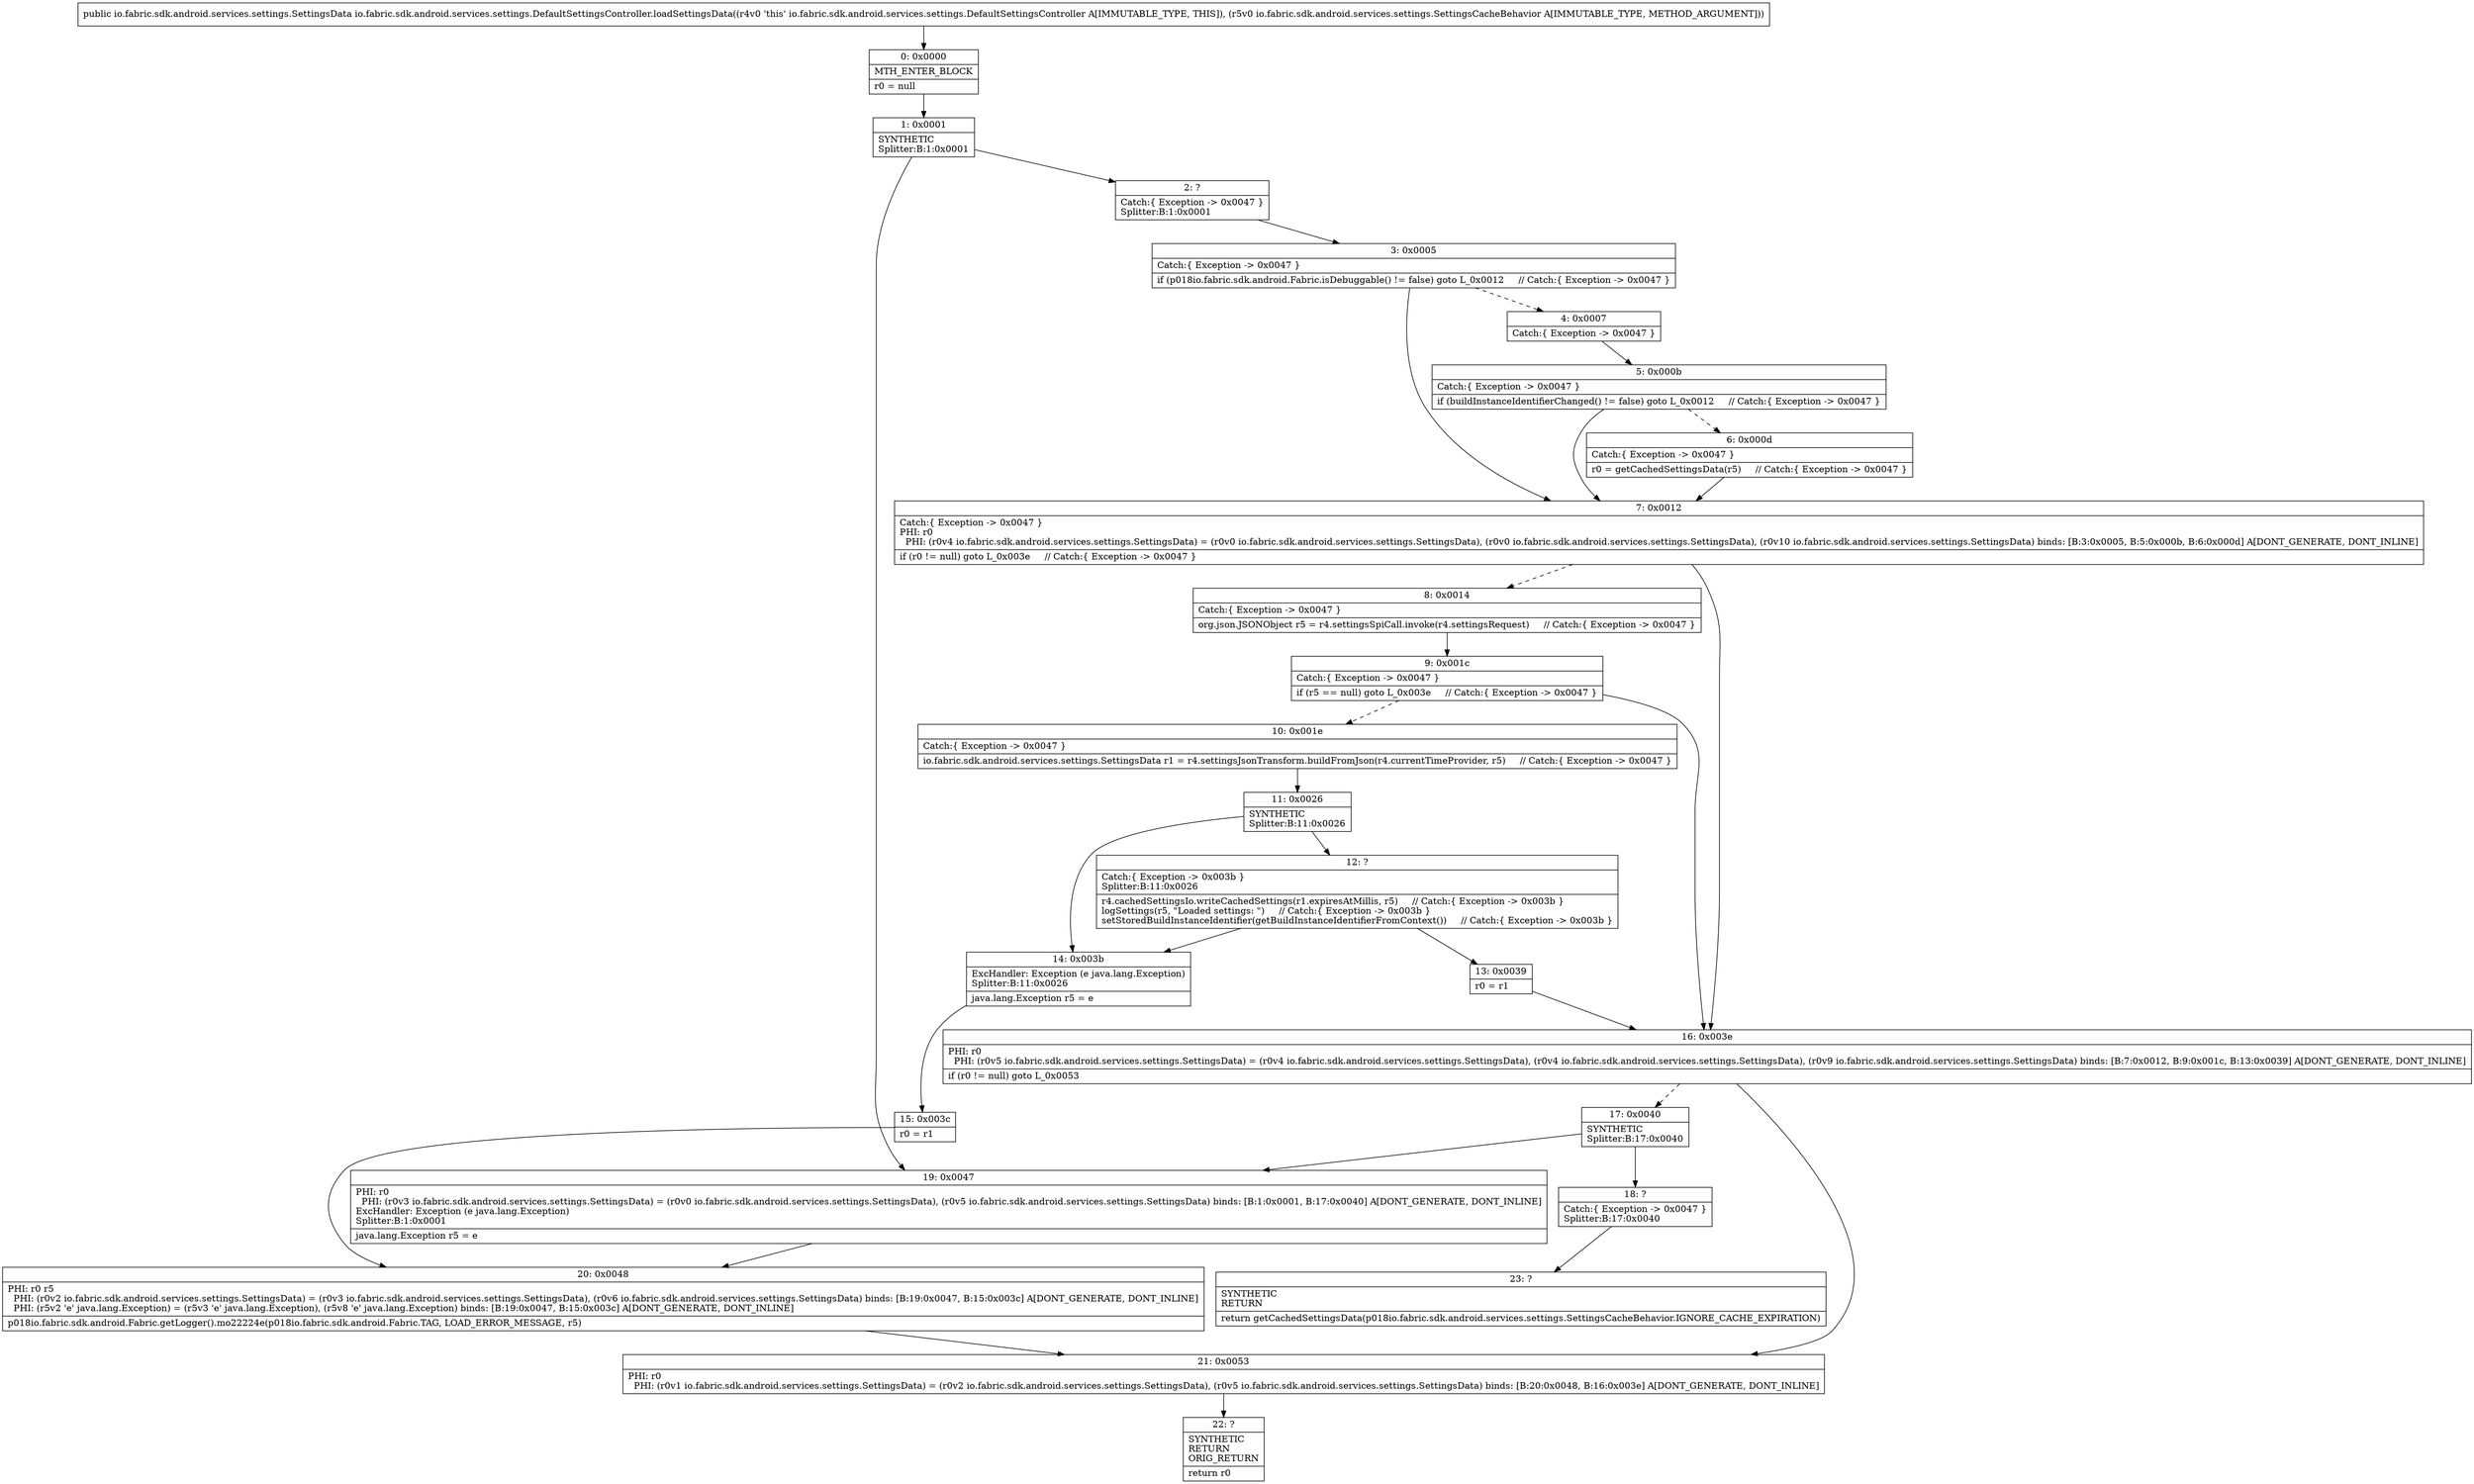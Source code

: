 digraph "CFG forio.fabric.sdk.android.services.settings.DefaultSettingsController.loadSettingsData(Lio\/fabric\/sdk\/android\/services\/settings\/SettingsCacheBehavior;)Lio\/fabric\/sdk\/android\/services\/settings\/SettingsData;" {
Node_0 [shape=record,label="{0\:\ 0x0000|MTH_ENTER_BLOCK\l|r0 = null\l}"];
Node_1 [shape=record,label="{1\:\ 0x0001|SYNTHETIC\lSplitter:B:1:0x0001\l}"];
Node_2 [shape=record,label="{2\:\ ?|Catch:\{ Exception \-\> 0x0047 \}\lSplitter:B:1:0x0001\l}"];
Node_3 [shape=record,label="{3\:\ 0x0005|Catch:\{ Exception \-\> 0x0047 \}\l|if (p018io.fabric.sdk.android.Fabric.isDebuggable() != false) goto L_0x0012     \/\/ Catch:\{ Exception \-\> 0x0047 \}\l}"];
Node_4 [shape=record,label="{4\:\ 0x0007|Catch:\{ Exception \-\> 0x0047 \}\l}"];
Node_5 [shape=record,label="{5\:\ 0x000b|Catch:\{ Exception \-\> 0x0047 \}\l|if (buildInstanceIdentifierChanged() != false) goto L_0x0012     \/\/ Catch:\{ Exception \-\> 0x0047 \}\l}"];
Node_6 [shape=record,label="{6\:\ 0x000d|Catch:\{ Exception \-\> 0x0047 \}\l|r0 = getCachedSettingsData(r5)     \/\/ Catch:\{ Exception \-\> 0x0047 \}\l}"];
Node_7 [shape=record,label="{7\:\ 0x0012|Catch:\{ Exception \-\> 0x0047 \}\lPHI: r0 \l  PHI: (r0v4 io.fabric.sdk.android.services.settings.SettingsData) = (r0v0 io.fabric.sdk.android.services.settings.SettingsData), (r0v0 io.fabric.sdk.android.services.settings.SettingsData), (r0v10 io.fabric.sdk.android.services.settings.SettingsData) binds: [B:3:0x0005, B:5:0x000b, B:6:0x000d] A[DONT_GENERATE, DONT_INLINE]\l|if (r0 != null) goto L_0x003e     \/\/ Catch:\{ Exception \-\> 0x0047 \}\l}"];
Node_8 [shape=record,label="{8\:\ 0x0014|Catch:\{ Exception \-\> 0x0047 \}\l|org.json.JSONObject r5 = r4.settingsSpiCall.invoke(r4.settingsRequest)     \/\/ Catch:\{ Exception \-\> 0x0047 \}\l}"];
Node_9 [shape=record,label="{9\:\ 0x001c|Catch:\{ Exception \-\> 0x0047 \}\l|if (r5 == null) goto L_0x003e     \/\/ Catch:\{ Exception \-\> 0x0047 \}\l}"];
Node_10 [shape=record,label="{10\:\ 0x001e|Catch:\{ Exception \-\> 0x0047 \}\l|io.fabric.sdk.android.services.settings.SettingsData r1 = r4.settingsJsonTransform.buildFromJson(r4.currentTimeProvider, r5)     \/\/ Catch:\{ Exception \-\> 0x0047 \}\l}"];
Node_11 [shape=record,label="{11\:\ 0x0026|SYNTHETIC\lSplitter:B:11:0x0026\l}"];
Node_12 [shape=record,label="{12\:\ ?|Catch:\{ Exception \-\> 0x003b \}\lSplitter:B:11:0x0026\l|r4.cachedSettingsIo.writeCachedSettings(r1.expiresAtMillis, r5)     \/\/ Catch:\{ Exception \-\> 0x003b \}\llogSettings(r5, \"Loaded settings: \")     \/\/ Catch:\{ Exception \-\> 0x003b \}\lsetStoredBuildInstanceIdentifier(getBuildInstanceIdentifierFromContext())     \/\/ Catch:\{ Exception \-\> 0x003b \}\l}"];
Node_13 [shape=record,label="{13\:\ 0x0039|r0 = r1\l}"];
Node_14 [shape=record,label="{14\:\ 0x003b|ExcHandler: Exception (e java.lang.Exception)\lSplitter:B:11:0x0026\l|java.lang.Exception r5 = e\l}"];
Node_15 [shape=record,label="{15\:\ 0x003c|r0 = r1\l}"];
Node_16 [shape=record,label="{16\:\ 0x003e|PHI: r0 \l  PHI: (r0v5 io.fabric.sdk.android.services.settings.SettingsData) = (r0v4 io.fabric.sdk.android.services.settings.SettingsData), (r0v4 io.fabric.sdk.android.services.settings.SettingsData), (r0v9 io.fabric.sdk.android.services.settings.SettingsData) binds: [B:7:0x0012, B:9:0x001c, B:13:0x0039] A[DONT_GENERATE, DONT_INLINE]\l|if (r0 != null) goto L_0x0053\l}"];
Node_17 [shape=record,label="{17\:\ 0x0040|SYNTHETIC\lSplitter:B:17:0x0040\l}"];
Node_18 [shape=record,label="{18\:\ ?|Catch:\{ Exception \-\> 0x0047 \}\lSplitter:B:17:0x0040\l}"];
Node_19 [shape=record,label="{19\:\ 0x0047|PHI: r0 \l  PHI: (r0v3 io.fabric.sdk.android.services.settings.SettingsData) = (r0v0 io.fabric.sdk.android.services.settings.SettingsData), (r0v5 io.fabric.sdk.android.services.settings.SettingsData) binds: [B:1:0x0001, B:17:0x0040] A[DONT_GENERATE, DONT_INLINE]\lExcHandler: Exception (e java.lang.Exception)\lSplitter:B:1:0x0001\l|java.lang.Exception r5 = e\l}"];
Node_20 [shape=record,label="{20\:\ 0x0048|PHI: r0 r5 \l  PHI: (r0v2 io.fabric.sdk.android.services.settings.SettingsData) = (r0v3 io.fabric.sdk.android.services.settings.SettingsData), (r0v6 io.fabric.sdk.android.services.settings.SettingsData) binds: [B:19:0x0047, B:15:0x003c] A[DONT_GENERATE, DONT_INLINE]\l  PHI: (r5v2 'e' java.lang.Exception) = (r5v3 'e' java.lang.Exception), (r5v8 'e' java.lang.Exception) binds: [B:19:0x0047, B:15:0x003c] A[DONT_GENERATE, DONT_INLINE]\l|p018io.fabric.sdk.android.Fabric.getLogger().mo22224e(p018io.fabric.sdk.android.Fabric.TAG, LOAD_ERROR_MESSAGE, r5)\l}"];
Node_21 [shape=record,label="{21\:\ 0x0053|PHI: r0 \l  PHI: (r0v1 io.fabric.sdk.android.services.settings.SettingsData) = (r0v2 io.fabric.sdk.android.services.settings.SettingsData), (r0v5 io.fabric.sdk.android.services.settings.SettingsData) binds: [B:20:0x0048, B:16:0x003e] A[DONT_GENERATE, DONT_INLINE]\l}"];
Node_22 [shape=record,label="{22\:\ ?|SYNTHETIC\lRETURN\lORIG_RETURN\l|return r0\l}"];
Node_23 [shape=record,label="{23\:\ ?|SYNTHETIC\lRETURN\l|return getCachedSettingsData(p018io.fabric.sdk.android.services.settings.SettingsCacheBehavior.IGNORE_CACHE_EXPIRATION)\l}"];
MethodNode[shape=record,label="{public io.fabric.sdk.android.services.settings.SettingsData io.fabric.sdk.android.services.settings.DefaultSettingsController.loadSettingsData((r4v0 'this' io.fabric.sdk.android.services.settings.DefaultSettingsController A[IMMUTABLE_TYPE, THIS]), (r5v0 io.fabric.sdk.android.services.settings.SettingsCacheBehavior A[IMMUTABLE_TYPE, METHOD_ARGUMENT])) }"];
MethodNode -> Node_0;
Node_0 -> Node_1;
Node_1 -> Node_2;
Node_1 -> Node_19;
Node_2 -> Node_3;
Node_3 -> Node_4[style=dashed];
Node_3 -> Node_7;
Node_4 -> Node_5;
Node_5 -> Node_6[style=dashed];
Node_5 -> Node_7;
Node_6 -> Node_7;
Node_7 -> Node_8[style=dashed];
Node_7 -> Node_16;
Node_8 -> Node_9;
Node_9 -> Node_10[style=dashed];
Node_9 -> Node_16;
Node_10 -> Node_11;
Node_11 -> Node_12;
Node_11 -> Node_14;
Node_12 -> Node_13;
Node_12 -> Node_14;
Node_13 -> Node_16;
Node_14 -> Node_15;
Node_15 -> Node_20;
Node_16 -> Node_17[style=dashed];
Node_16 -> Node_21;
Node_17 -> Node_18;
Node_17 -> Node_19;
Node_18 -> Node_23;
Node_19 -> Node_20;
Node_20 -> Node_21;
Node_21 -> Node_22;
}

